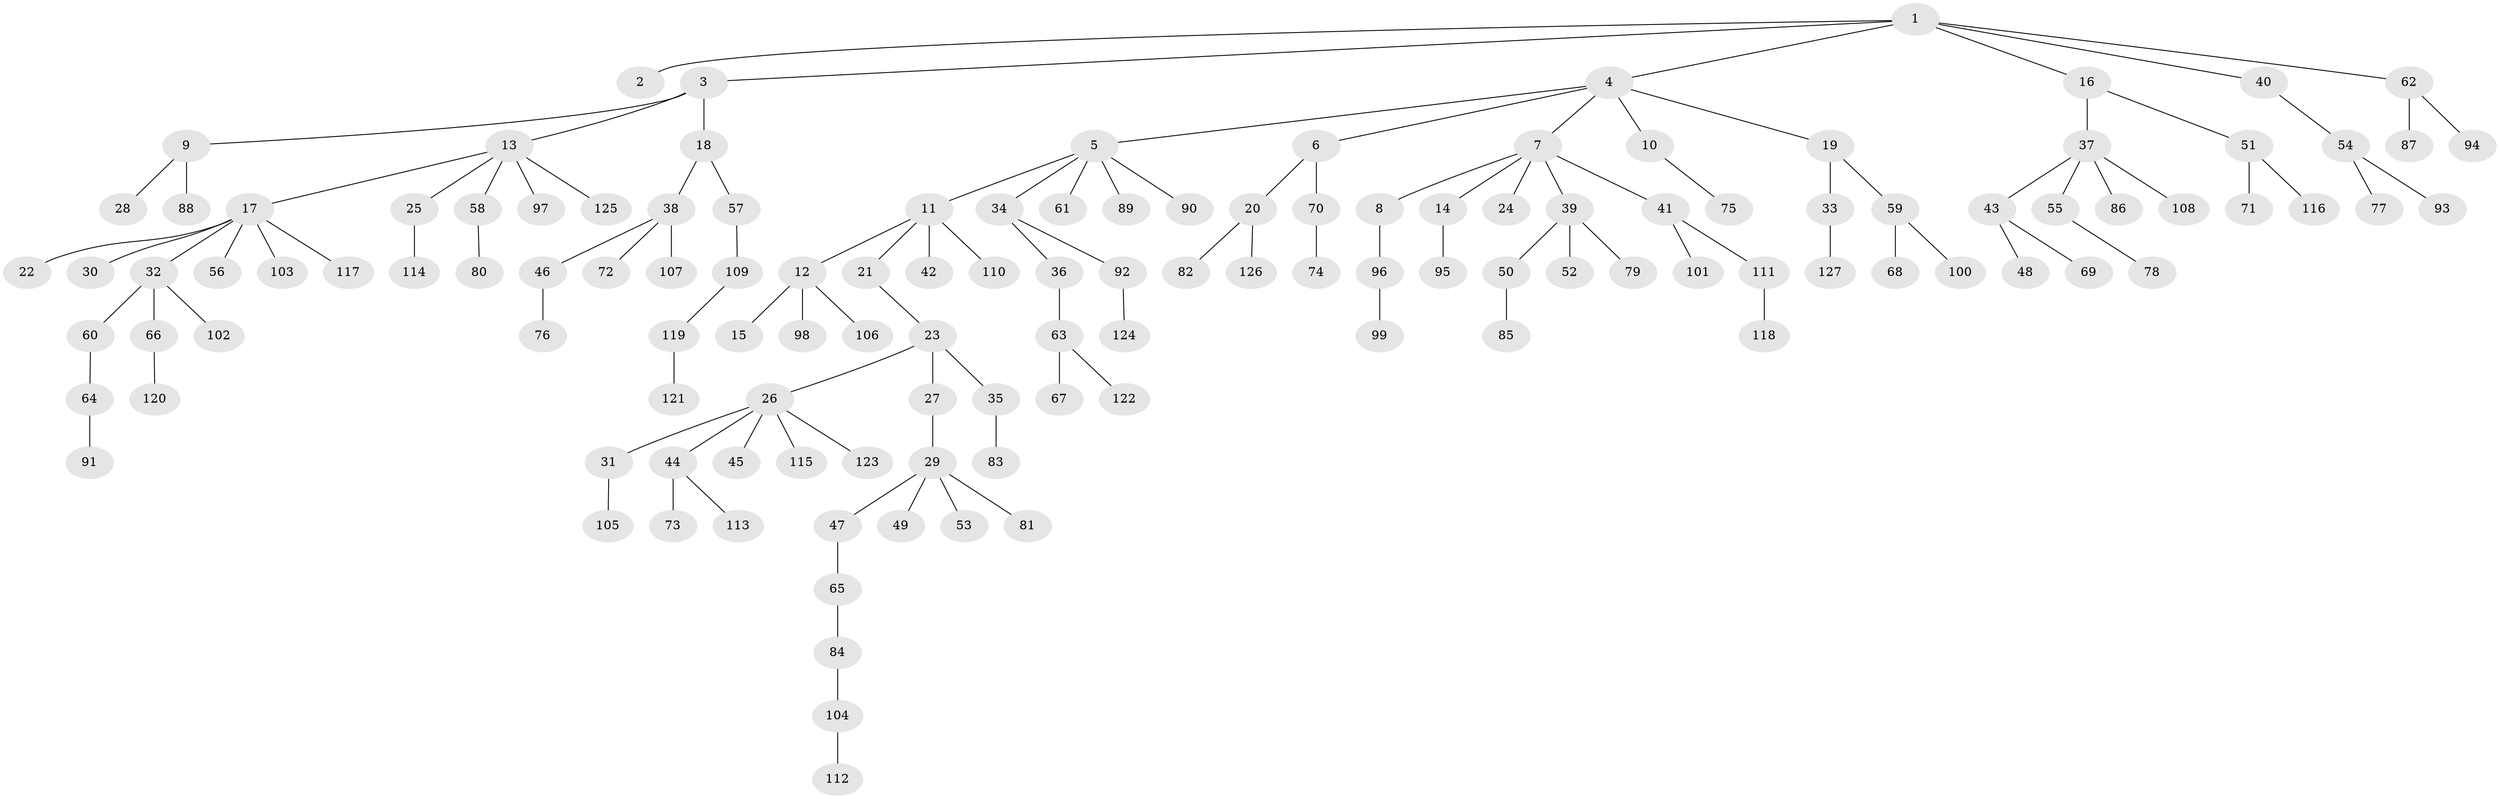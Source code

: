 // Generated by graph-tools (version 1.1) at 2025/15/03/09/25 04:15:35]
// undirected, 127 vertices, 126 edges
graph export_dot {
graph [start="1"]
  node [color=gray90,style=filled];
  1;
  2;
  3;
  4;
  5;
  6;
  7;
  8;
  9;
  10;
  11;
  12;
  13;
  14;
  15;
  16;
  17;
  18;
  19;
  20;
  21;
  22;
  23;
  24;
  25;
  26;
  27;
  28;
  29;
  30;
  31;
  32;
  33;
  34;
  35;
  36;
  37;
  38;
  39;
  40;
  41;
  42;
  43;
  44;
  45;
  46;
  47;
  48;
  49;
  50;
  51;
  52;
  53;
  54;
  55;
  56;
  57;
  58;
  59;
  60;
  61;
  62;
  63;
  64;
  65;
  66;
  67;
  68;
  69;
  70;
  71;
  72;
  73;
  74;
  75;
  76;
  77;
  78;
  79;
  80;
  81;
  82;
  83;
  84;
  85;
  86;
  87;
  88;
  89;
  90;
  91;
  92;
  93;
  94;
  95;
  96;
  97;
  98;
  99;
  100;
  101;
  102;
  103;
  104;
  105;
  106;
  107;
  108;
  109;
  110;
  111;
  112;
  113;
  114;
  115;
  116;
  117;
  118;
  119;
  120;
  121;
  122;
  123;
  124;
  125;
  126;
  127;
  1 -- 2;
  1 -- 3;
  1 -- 4;
  1 -- 16;
  1 -- 40;
  1 -- 62;
  3 -- 9;
  3 -- 13;
  3 -- 18;
  4 -- 5;
  4 -- 6;
  4 -- 7;
  4 -- 10;
  4 -- 19;
  5 -- 11;
  5 -- 34;
  5 -- 61;
  5 -- 89;
  5 -- 90;
  6 -- 20;
  6 -- 70;
  7 -- 8;
  7 -- 14;
  7 -- 24;
  7 -- 39;
  7 -- 41;
  8 -- 96;
  9 -- 28;
  9 -- 88;
  10 -- 75;
  11 -- 12;
  11 -- 21;
  11 -- 42;
  11 -- 110;
  12 -- 15;
  12 -- 98;
  12 -- 106;
  13 -- 17;
  13 -- 25;
  13 -- 58;
  13 -- 97;
  13 -- 125;
  14 -- 95;
  16 -- 37;
  16 -- 51;
  17 -- 22;
  17 -- 30;
  17 -- 32;
  17 -- 56;
  17 -- 103;
  17 -- 117;
  18 -- 38;
  18 -- 57;
  19 -- 33;
  19 -- 59;
  20 -- 82;
  20 -- 126;
  21 -- 23;
  23 -- 26;
  23 -- 27;
  23 -- 35;
  25 -- 114;
  26 -- 31;
  26 -- 44;
  26 -- 45;
  26 -- 115;
  26 -- 123;
  27 -- 29;
  29 -- 47;
  29 -- 49;
  29 -- 53;
  29 -- 81;
  31 -- 105;
  32 -- 60;
  32 -- 66;
  32 -- 102;
  33 -- 127;
  34 -- 36;
  34 -- 92;
  35 -- 83;
  36 -- 63;
  37 -- 43;
  37 -- 55;
  37 -- 86;
  37 -- 108;
  38 -- 46;
  38 -- 72;
  38 -- 107;
  39 -- 50;
  39 -- 52;
  39 -- 79;
  40 -- 54;
  41 -- 101;
  41 -- 111;
  43 -- 48;
  43 -- 69;
  44 -- 73;
  44 -- 113;
  46 -- 76;
  47 -- 65;
  50 -- 85;
  51 -- 71;
  51 -- 116;
  54 -- 77;
  54 -- 93;
  55 -- 78;
  57 -- 109;
  58 -- 80;
  59 -- 68;
  59 -- 100;
  60 -- 64;
  62 -- 87;
  62 -- 94;
  63 -- 67;
  63 -- 122;
  64 -- 91;
  65 -- 84;
  66 -- 120;
  70 -- 74;
  84 -- 104;
  92 -- 124;
  96 -- 99;
  104 -- 112;
  109 -- 119;
  111 -- 118;
  119 -- 121;
}

